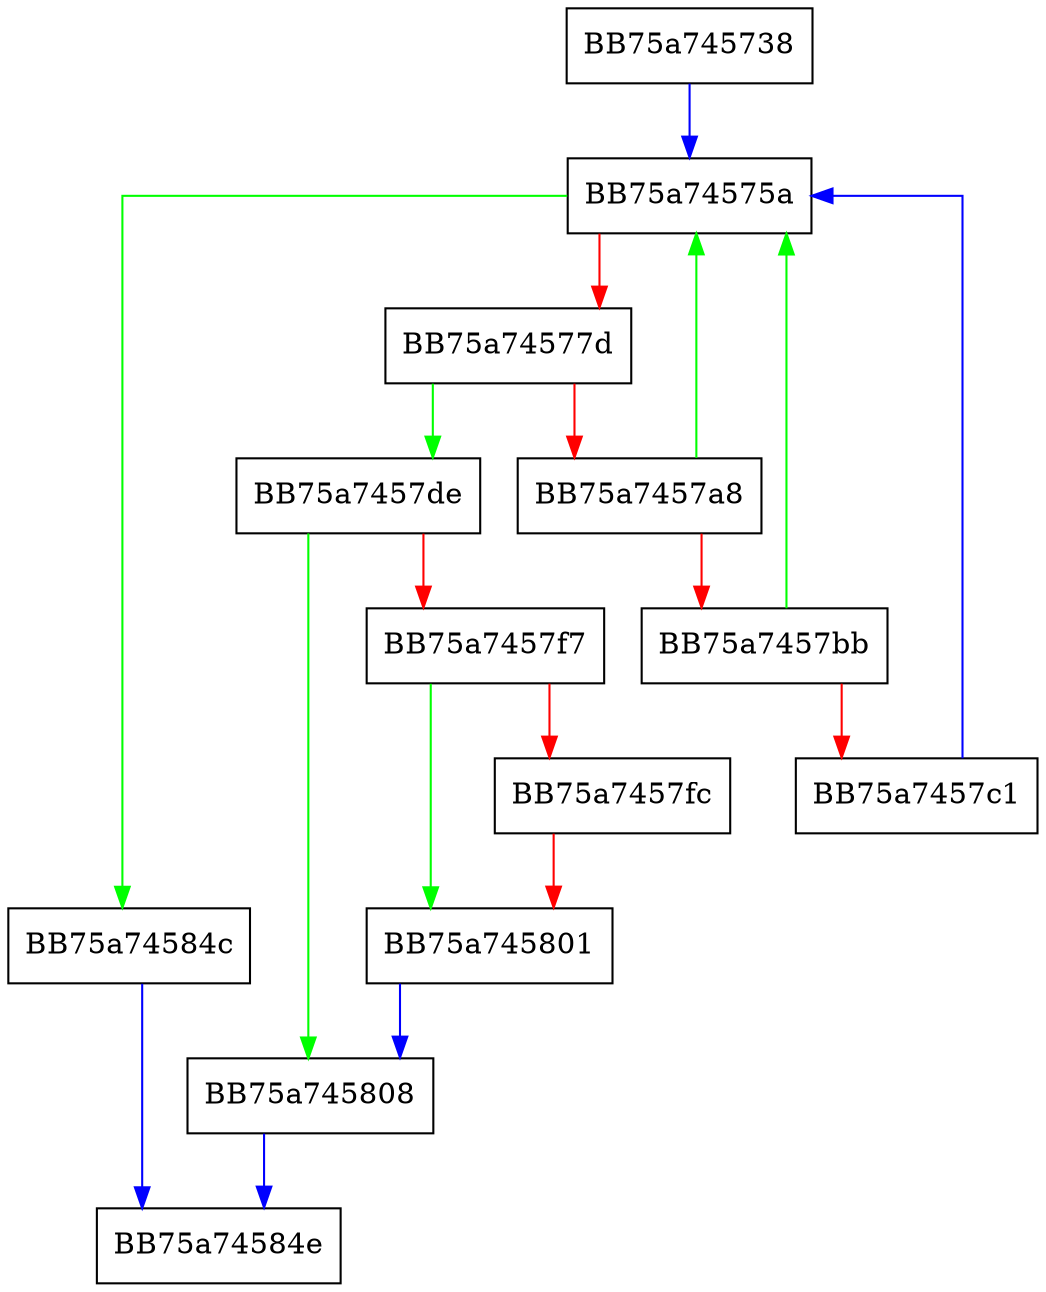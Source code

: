 digraph FindNextInBoots {
  node [shape="box"];
  graph [splines=ortho];
  BB75a745738 -> BB75a74575a [color="blue"];
  BB75a74575a -> BB75a74584c [color="green"];
  BB75a74575a -> BB75a74577d [color="red"];
  BB75a74577d -> BB75a7457de [color="green"];
  BB75a74577d -> BB75a7457a8 [color="red"];
  BB75a7457a8 -> BB75a74575a [color="green"];
  BB75a7457a8 -> BB75a7457bb [color="red"];
  BB75a7457bb -> BB75a74575a [color="green"];
  BB75a7457bb -> BB75a7457c1 [color="red"];
  BB75a7457c1 -> BB75a74575a [color="blue"];
  BB75a7457de -> BB75a745808 [color="green"];
  BB75a7457de -> BB75a7457f7 [color="red"];
  BB75a7457f7 -> BB75a745801 [color="green"];
  BB75a7457f7 -> BB75a7457fc [color="red"];
  BB75a7457fc -> BB75a745801 [color="red"];
  BB75a745801 -> BB75a745808 [color="blue"];
  BB75a745808 -> BB75a74584e [color="blue"];
  BB75a74584c -> BB75a74584e [color="blue"];
}